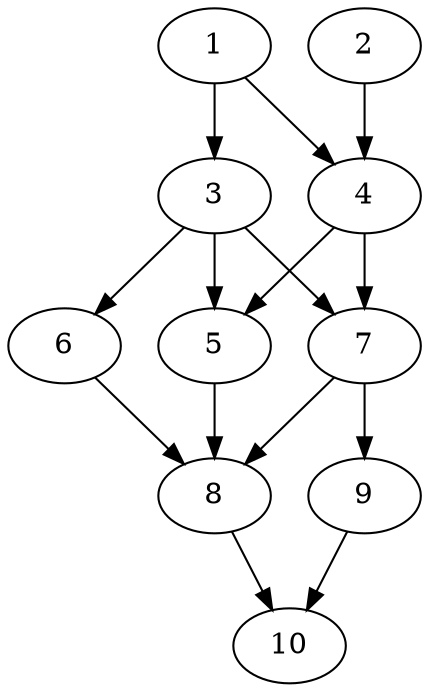 // DAG automatically generated by daggen at Thu Oct  3 13:58:05 2019
// ./daggen --dot -n 10 --ccr 0.4 --fat 0.5 --regular 0.7 --density 0.9 --mindata 5242880 --maxdata 52428800 
digraph G {
  1 [size="101168640", alpha="0.13", expect_size="40467456"] 
  1 -> 3 [size ="40467456"]
  1 -> 4 [size ="40467456"]
  2 [size="29665280", alpha="0.08", expect_size="11866112"] 
  2 -> 4 [size ="11866112"]
  3 [size="92792320", alpha="0.04", expect_size="37116928"] 
  3 -> 5 [size ="37116928"]
  3 -> 6 [size ="37116928"]
  3 -> 7 [size ="37116928"]
  4 [size="93798400", alpha="0.03", expect_size="37519360"] 
  4 -> 5 [size ="37519360"]
  4 -> 7 [size ="37519360"]
  5 [size="110653440", alpha="0.06", expect_size="44261376"] 
  5 -> 8 [size ="44261376"]
  6 [size="105676800", alpha="0.16", expect_size="42270720"] 
  6 -> 8 [size ="42270720"]
  7 [size="51532800", alpha="0.03", expect_size="20613120"] 
  7 -> 8 [size ="20613120"]
  7 -> 9 [size ="20613120"]
  8 [size="119411200", alpha="0.02", expect_size="47764480"] 
  8 -> 10 [size ="47764480"]
  9 [size="47552000", alpha="0.02", expect_size="19020800"] 
  9 -> 10 [size ="19020800"]
  10 [size="69895680", alpha="0.09", expect_size="27958272"] 
}
